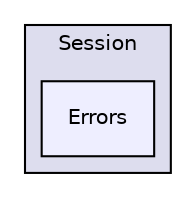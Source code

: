 digraph G {
  compound=true
  node [ fontsize=10, fontname="Helvetica"];
  edge [ labelfontsize=9, labelfontname="Helvetica"];
  subgraph clusterdir_6d4b997853a0c7fedc048884e6f5134e {
    graph [ bgcolor="#ddddee", pencolor="black", label="Session" fontname="Helvetica", fontsize=10, URL="dir_6d4b997853a0c7fedc048884e6f5134e.html"]
  dir_d816ef92c25a988bf3e12243f09d7c94 [shape=box, label="Errors", style="filled", fillcolor="#eeeeff", pencolor="black", URL="dir_d816ef92c25a988bf3e12243f09d7c94.html"];
  }
}
